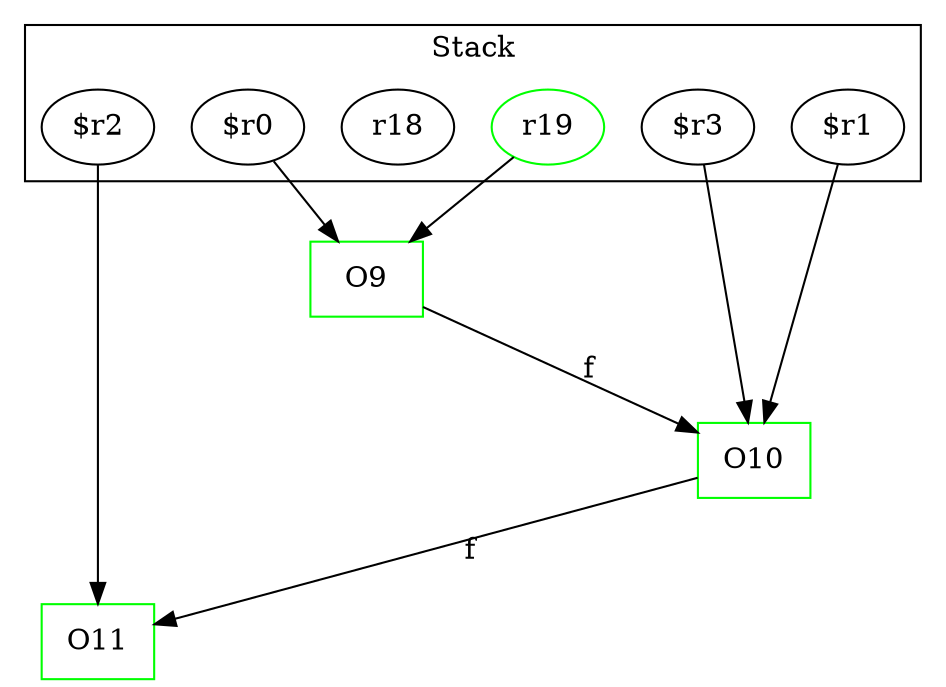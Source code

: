 digraph sample {
  rankDir="LR";
  subgraph cluster_0 {
    label="Stack"
    "$r1"; "$r2"; "$r0"; "r18"; "r19"; "$r3"; 
  }
  "$r1" -> { O10 };
  "$r2" -> { O11 };
  "$r0" -> { O9 };
  "r18" -> { };
  "r19" -> { O9 };
  "$r3" -> { O10 };
  O9[shape=box];
  O11[shape=box];
  O10[shape=box];
  O9 -> O10[label="f", weight="0.2"]
  O10 -> O11[label="f", weight="0.2"]
  "r19"[color="green"];
  O9[color="green"];
  O11[color="green"];
  O10[color="green"];
}
